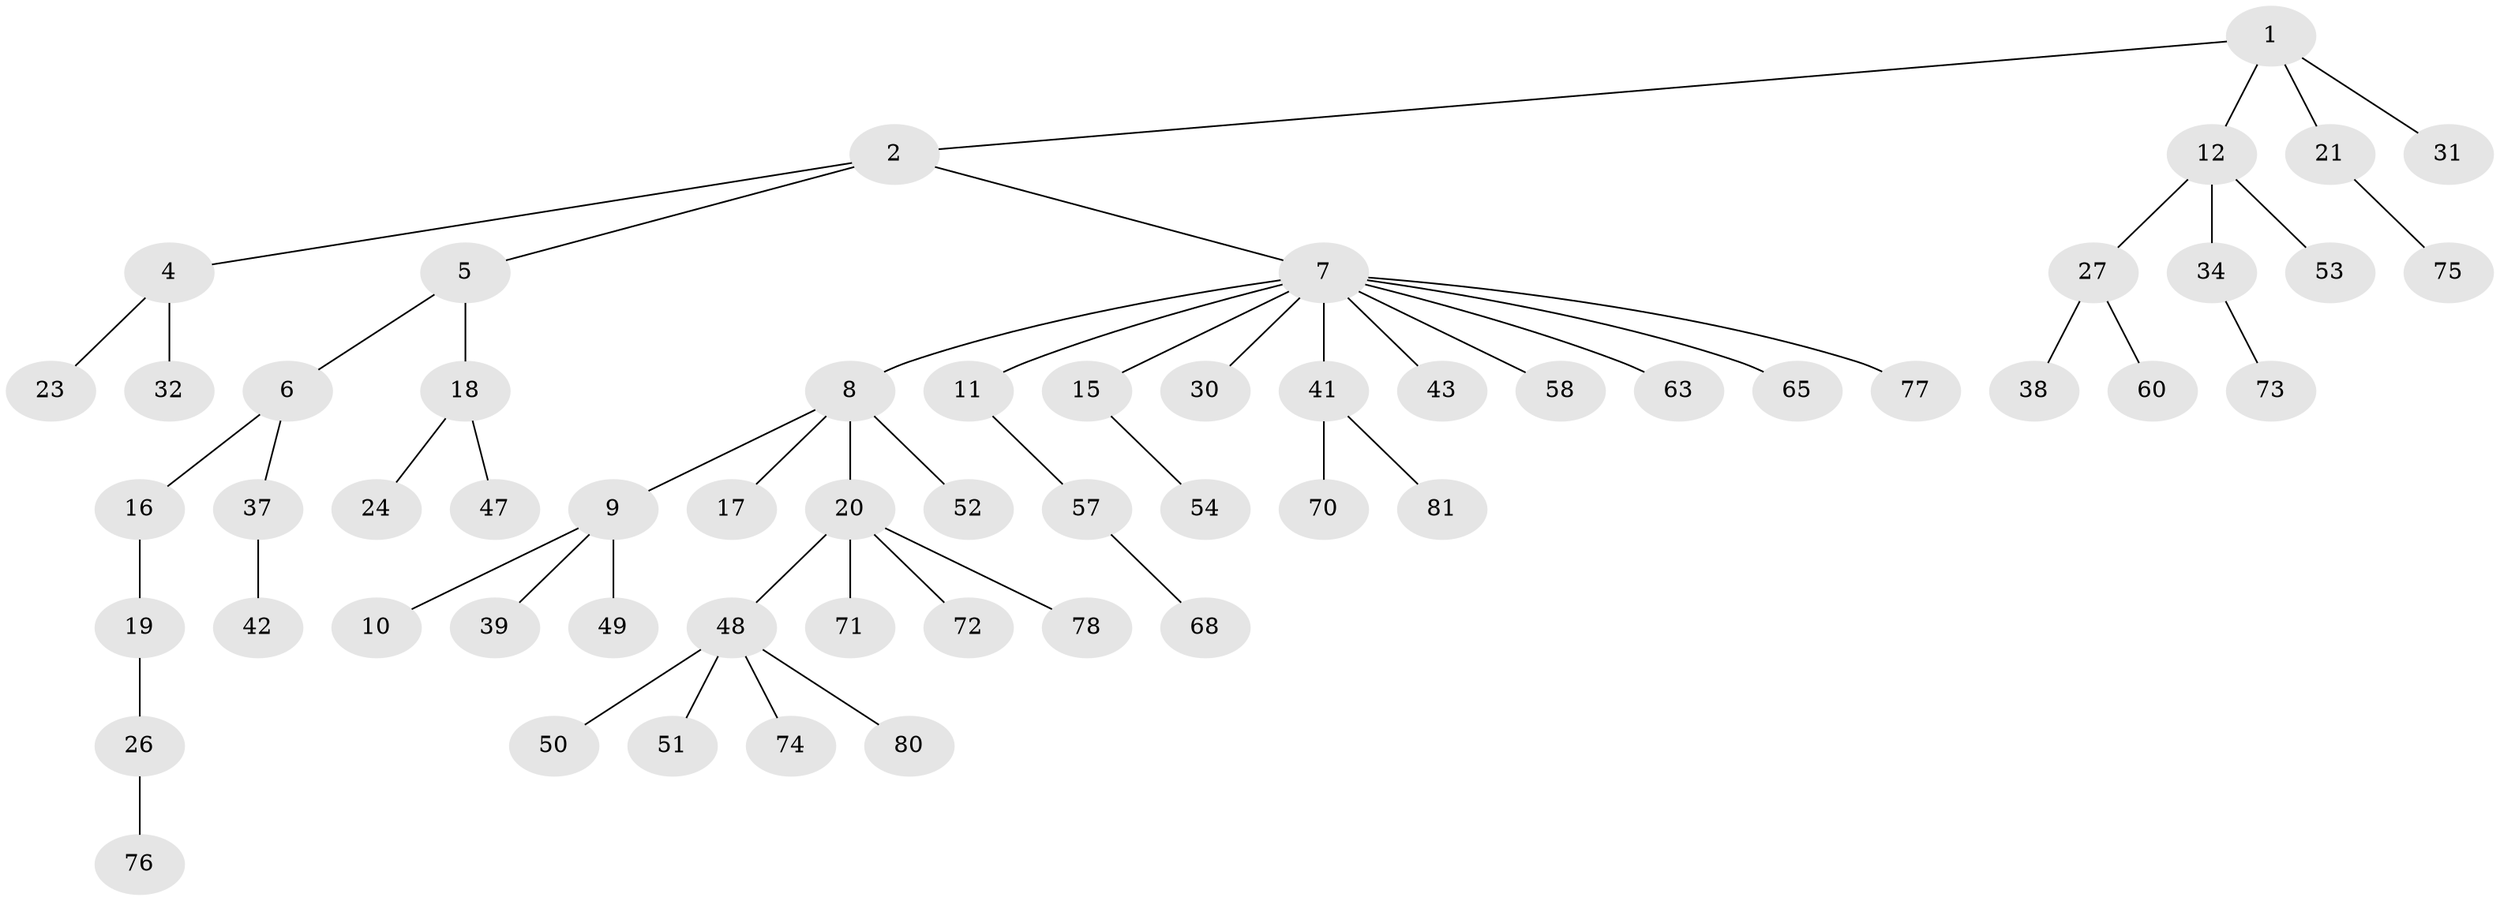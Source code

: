 // original degree distribution, {3: 0.12048192771084337, 4: 0.08433734939759036, 6: 0.012048192771084338, 5: 0.03614457831325301, 2: 0.20481927710843373, 7: 0.012048192771084338, 1: 0.5301204819277109}
// Generated by graph-tools (version 1.1) at 2025/42/03/06/25 10:42:05]
// undirected, 57 vertices, 56 edges
graph export_dot {
graph [start="1"]
  node [color=gray90,style=filled];
  1 [super="+3"];
  2;
  4 [super="+29"];
  5 [super="+35"];
  6 [super="+79"];
  7 [super="+13"];
  8 [super="+14"];
  9 [super="+61"];
  10 [super="+62"];
  11 [super="+28"];
  12 [super="+22"];
  15 [super="+55"];
  16;
  17;
  18 [super="+82"];
  19 [super="+64"];
  20 [super="+36"];
  21 [super="+25"];
  23;
  24;
  26 [super="+40"];
  27 [super="+33"];
  30;
  31;
  32;
  34 [super="+66"];
  37;
  38 [super="+46"];
  39;
  41 [super="+44"];
  42 [super="+45"];
  43 [super="+59"];
  47;
  48 [super="+56"];
  49 [super="+69"];
  50;
  51;
  52;
  53;
  54;
  57 [super="+67"];
  58;
  60;
  63;
  65;
  68 [super="+83"];
  70;
  71;
  72;
  73;
  74;
  75;
  76;
  77;
  78;
  80;
  81;
  1 -- 2;
  1 -- 21;
  1 -- 12;
  1 -- 31;
  2 -- 4;
  2 -- 5;
  2 -- 7;
  4 -- 23;
  4 -- 32;
  5 -- 6;
  5 -- 18;
  6 -- 16;
  6 -- 37;
  7 -- 8;
  7 -- 11;
  7 -- 30;
  7 -- 77;
  7 -- 65;
  7 -- 41;
  7 -- 58;
  7 -- 43;
  7 -- 63;
  7 -- 15;
  8 -- 9;
  8 -- 17;
  8 -- 52;
  8 -- 20;
  9 -- 10;
  9 -- 39;
  9 -- 49;
  11 -- 57;
  12 -- 27;
  12 -- 34;
  12 -- 53;
  15 -- 54;
  16 -- 19;
  18 -- 24;
  18 -- 47;
  19 -- 26;
  20 -- 78;
  20 -- 48;
  20 -- 72;
  20 -- 71;
  21 -- 75;
  26 -- 76;
  27 -- 60;
  27 -- 38;
  34 -- 73;
  37 -- 42;
  41 -- 81;
  41 -- 70;
  48 -- 50;
  48 -- 51;
  48 -- 74;
  48 -- 80;
  57 -- 68;
}
